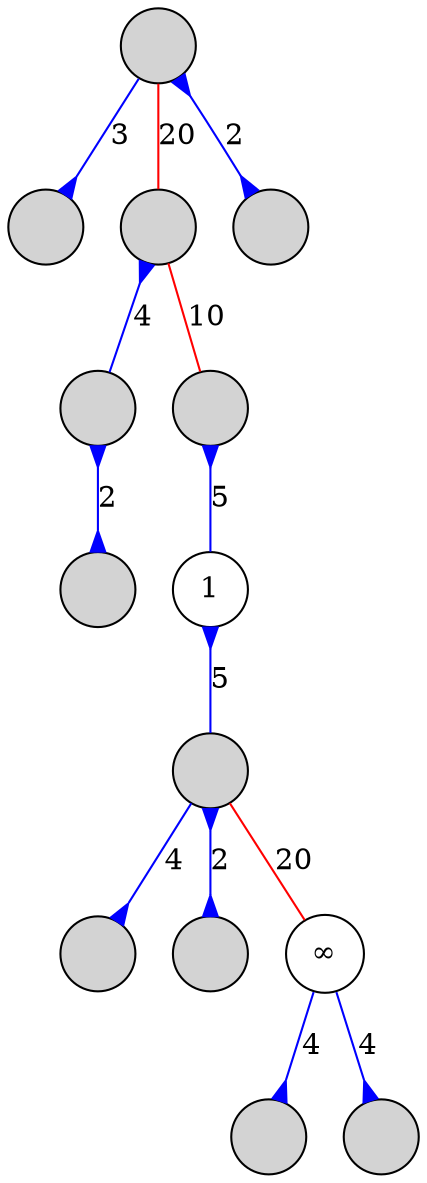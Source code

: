 digraph
{
	node [shape=circle, style=filled, label=""];
	edge [dir=both, arrowtail=none, arrowhead=none, color=blue];

	n00 -> n10 [label=3, arrowhead=inv];
	n00 -> n11 [label=20, color=red];
	n00 -> n12 [label=2, arrowtail=inv, arrowhead=inv];
	n11 -> n20 [label=4, arrowtail=inv];
	n11 -> n21 [label=10, color=red];
	n20 -> n30 [label=2, arrowtail=inv, arrowhead=inv];
	n21 -> n31 [label=5, arrowtail=inv];
	n31 -> n40 [label=5, arrowtail=inv];
	n40 -> n50 [label=4, arrowhead=inv];
	n40 -> n51 [label=2, arrowtail=inv, arrowhead=inv];
	n40 -> n52 [label=20, color=red];
	n52 -> n60 [label=4, arrowhead=inv];
	n52 -> n61 [label=4, arrowhead=inv];

	n31 [style=solid, label=1];
	n52 [style=solid, label="&infin;"];
}
